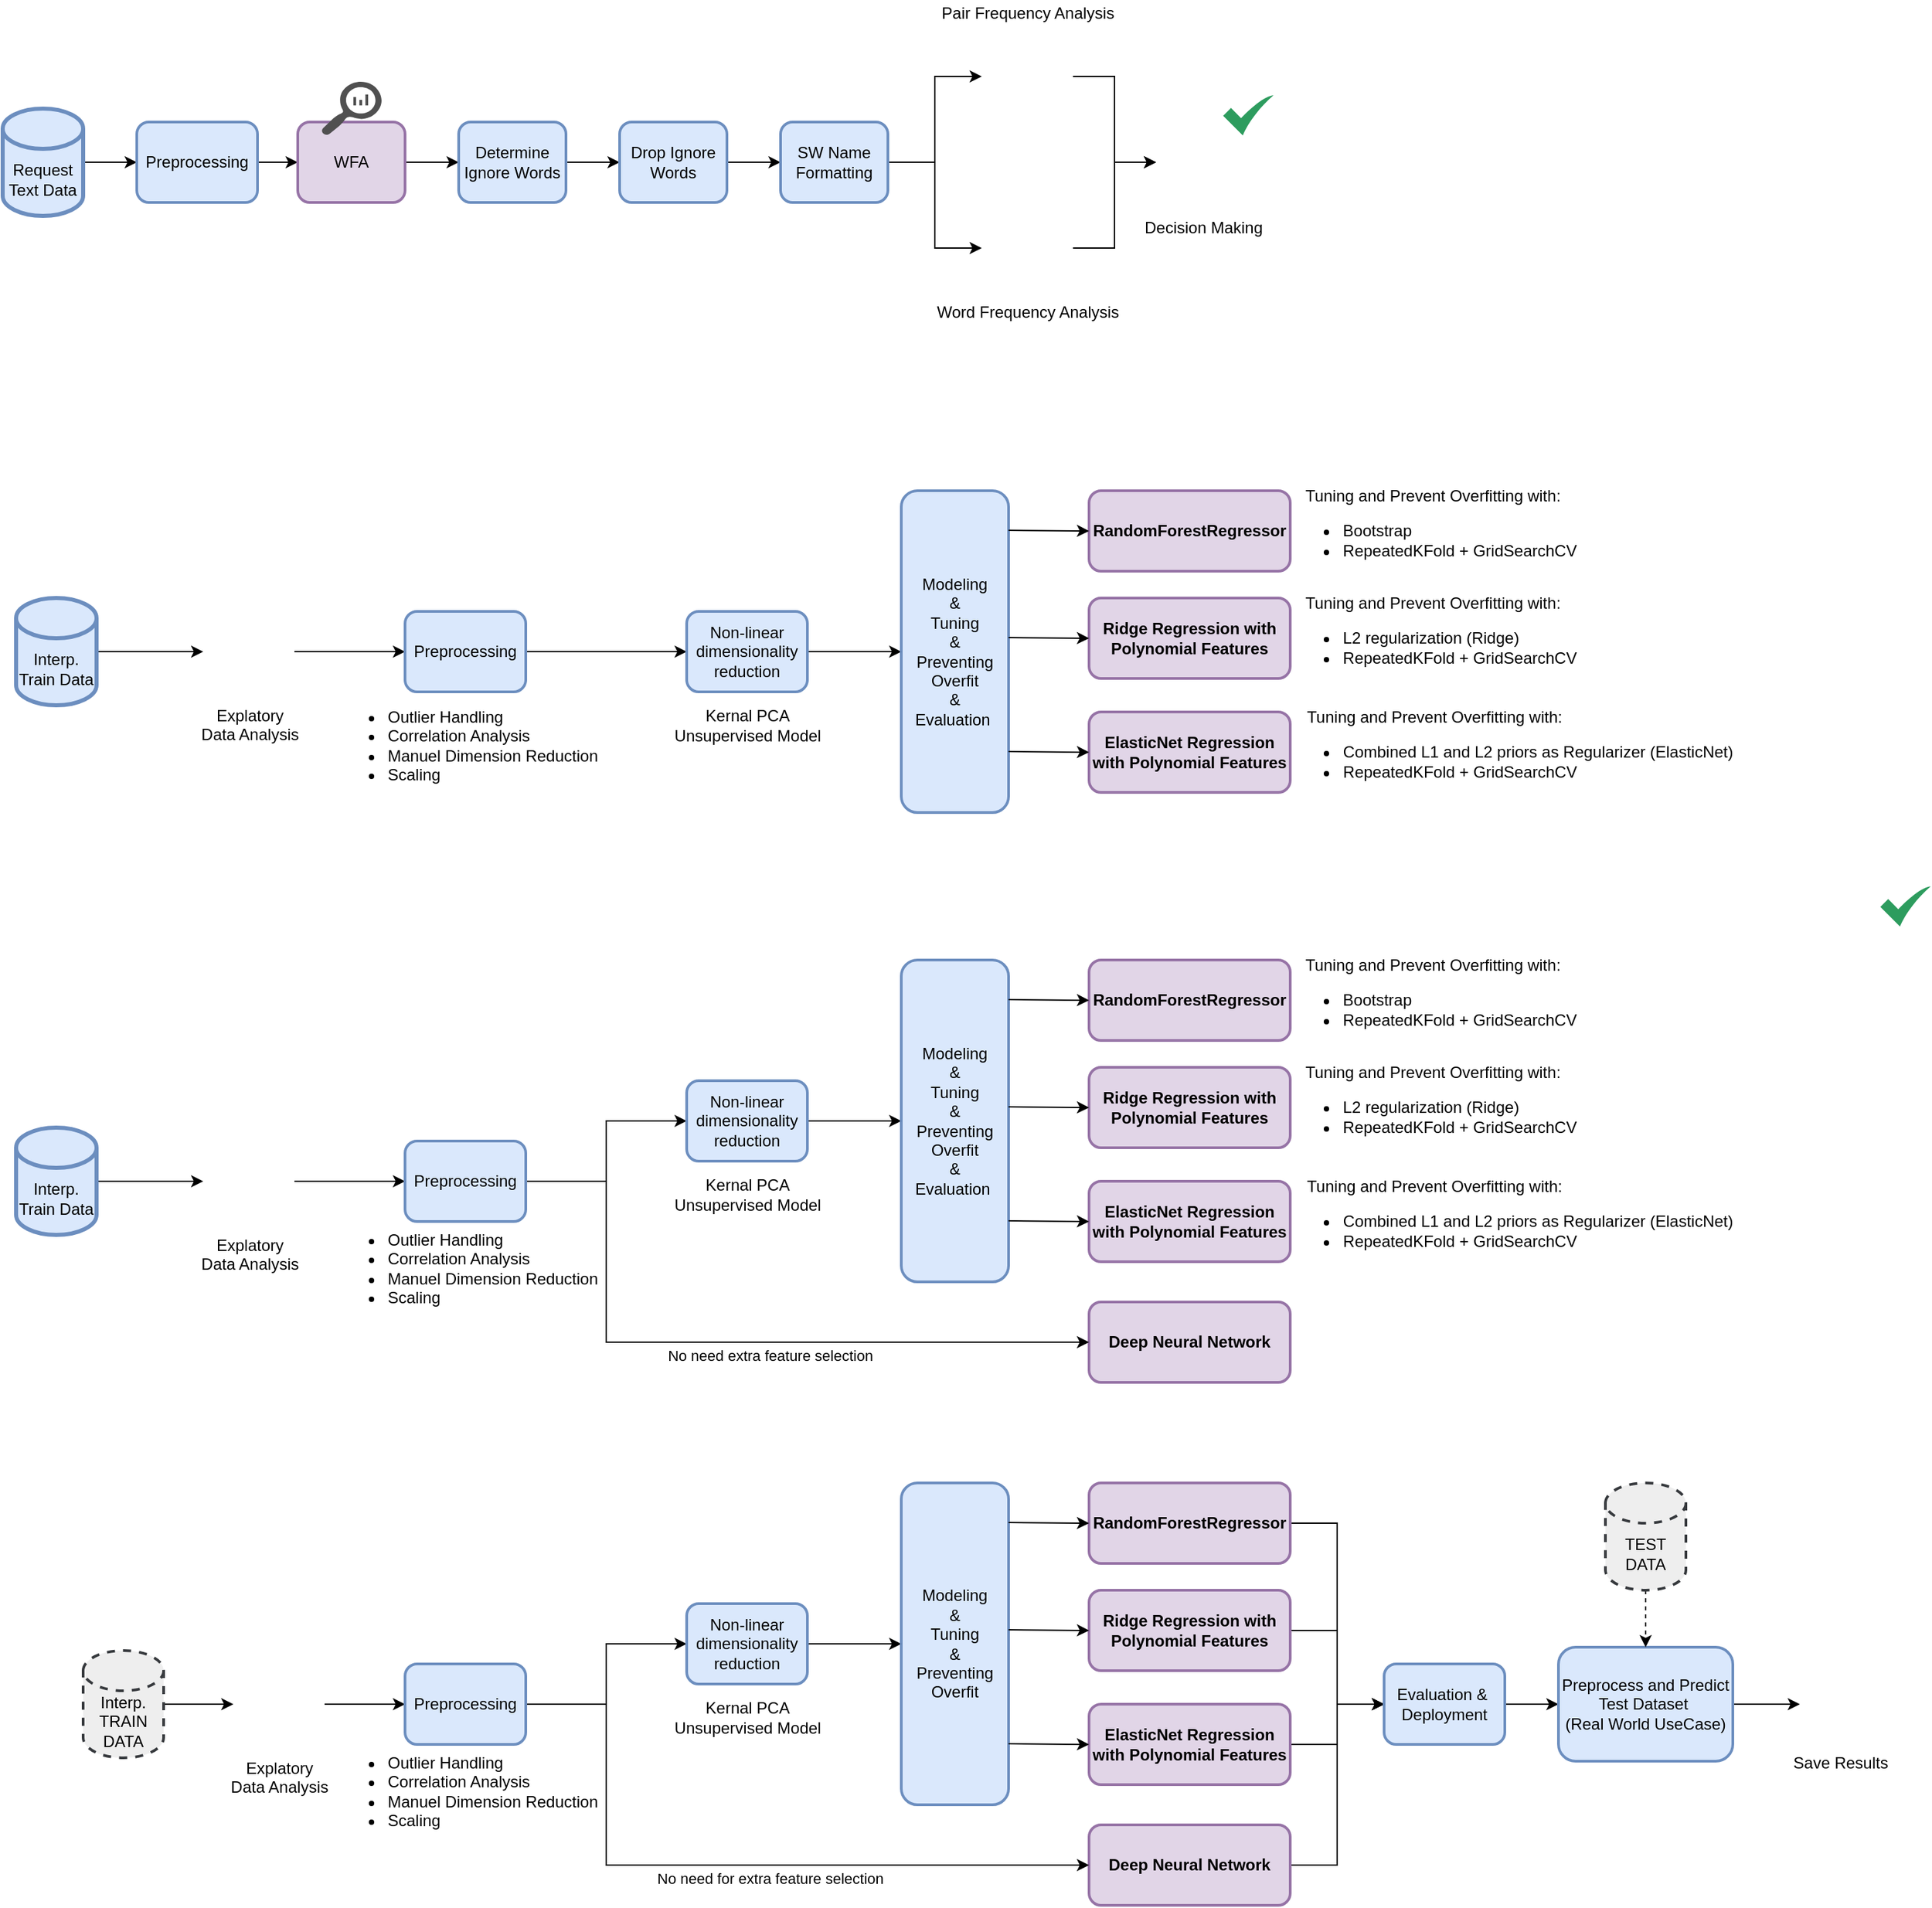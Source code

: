 <mxfile version="15.7.3" type="github">
  <diagram id="saU4nzAp2ynHYXPzJVBw" name="Page-1">
    <mxGraphModel dx="1501" dy="930" grid="1" gridSize="10" guides="1" tooltips="1" connect="1" arrows="1" fold="1" page="1" pageScale="1" pageWidth="827" pageHeight="1169" math="0" shadow="0">
      <root>
        <mxCell id="0" />
        <mxCell id="1" parent="0" />
        <mxCell id="hrQuTuV2ZlKwB52n8Fv6-2" style="edgeStyle=orthogonalEdgeStyle;rounded=0;orthogonalLoop=1;jettySize=auto;html=1;exitX=1;exitY=0.5;exitDx=0;exitDy=0;entryX=0;entryY=0.5;entryDx=0;entryDy=0;exitPerimeter=0;" edge="1" parent="1" source="hrQuTuV2ZlKwB52n8Fv6-14" target="hrQuTuV2ZlKwB52n8Fv6-4">
          <mxGeometry relative="1" as="geometry">
            <mxPoint x="130" y="270" as="sourcePoint" />
          </mxGeometry>
        </mxCell>
        <mxCell id="hrQuTuV2ZlKwB52n8Fv6-3" style="edgeStyle=orthogonalEdgeStyle;rounded=0;orthogonalLoop=1;jettySize=auto;html=1;exitX=1;exitY=0.5;exitDx=0;exitDy=0;entryX=0;entryY=0.5;entryDx=0;entryDy=0;" edge="1" parent="1" source="hrQuTuV2ZlKwB52n8Fv6-4" target="hrQuTuV2ZlKwB52n8Fv6-6">
          <mxGeometry relative="1" as="geometry" />
        </mxCell>
        <mxCell id="hrQuTuV2ZlKwB52n8Fv6-4" value="Preprocessing" style="rounded=1;whiteSpace=wrap;html=1;fillColor=#dae8fc;strokeColor=#6c8ebf;strokeWidth=2;" vertex="1" parent="1">
          <mxGeometry x="140" y="240" width="90" height="60" as="geometry" />
        </mxCell>
        <mxCell id="hrQuTuV2ZlKwB52n8Fv6-5" style="edgeStyle=orthogonalEdgeStyle;rounded=0;orthogonalLoop=1;jettySize=auto;html=1;exitX=1;exitY=0.5;exitDx=0;exitDy=0;entryX=0;entryY=0.5;entryDx=0;entryDy=0;" edge="1" parent="1" source="hrQuTuV2ZlKwB52n8Fv6-6" target="hrQuTuV2ZlKwB52n8Fv6-8">
          <mxGeometry relative="1" as="geometry" />
        </mxCell>
        <mxCell id="hrQuTuV2ZlKwB52n8Fv6-6" value="WFA" style="rounded=1;whiteSpace=wrap;html=1;strokeWidth=2;fillColor=#e1d5e7;strokeColor=#9673a6;" vertex="1" parent="1">
          <mxGeometry x="260" y="240" width="80" height="60" as="geometry" />
        </mxCell>
        <mxCell id="hrQuTuV2ZlKwB52n8Fv6-7" style="edgeStyle=orthogonalEdgeStyle;rounded=0;orthogonalLoop=1;jettySize=auto;html=1;exitX=1;exitY=0.5;exitDx=0;exitDy=0;entryX=0;entryY=0.5;entryDx=0;entryDy=0;" edge="1" parent="1" source="hrQuTuV2ZlKwB52n8Fv6-8" target="hrQuTuV2ZlKwB52n8Fv6-10">
          <mxGeometry relative="1" as="geometry" />
        </mxCell>
        <mxCell id="hrQuTuV2ZlKwB52n8Fv6-8" value="Determine Ignore Words" style="rounded=1;whiteSpace=wrap;html=1;strokeWidth=2;fillColor=#dae8fc;strokeColor=#6c8ebf;" vertex="1" parent="1">
          <mxGeometry x="380" y="240" width="80" height="60" as="geometry" />
        </mxCell>
        <mxCell id="hrQuTuV2ZlKwB52n8Fv6-9" style="edgeStyle=orthogonalEdgeStyle;rounded=0;orthogonalLoop=1;jettySize=auto;html=1;exitX=1;exitY=0.5;exitDx=0;exitDy=0;entryX=0;entryY=0.5;entryDx=0;entryDy=0;" edge="1" parent="1" source="hrQuTuV2ZlKwB52n8Fv6-10" target="hrQuTuV2ZlKwB52n8Fv6-13">
          <mxGeometry relative="1" as="geometry" />
        </mxCell>
        <mxCell id="hrQuTuV2ZlKwB52n8Fv6-10" value="Drop Ignore Words" style="rounded=1;whiteSpace=wrap;html=1;strokeWidth=2;fillColor=#dae8fc;strokeColor=#6c8ebf;" vertex="1" parent="1">
          <mxGeometry x="500" y="240" width="80" height="60" as="geometry" />
        </mxCell>
        <mxCell id="hrQuTuV2ZlKwB52n8Fv6-11" style="edgeStyle=orthogonalEdgeStyle;rounded=0;orthogonalLoop=1;jettySize=auto;html=1;exitX=1;exitY=0.5;exitDx=0;exitDy=0;entryX=0;entryY=0.5;entryDx=0;entryDy=0;" edge="1" parent="1" source="hrQuTuV2ZlKwB52n8Fv6-13" target="hrQuTuV2ZlKwB52n8Fv6-20">
          <mxGeometry relative="1" as="geometry" />
        </mxCell>
        <mxCell id="hrQuTuV2ZlKwB52n8Fv6-12" style="edgeStyle=orthogonalEdgeStyle;rounded=0;orthogonalLoop=1;jettySize=auto;html=1;exitX=1;exitY=0.5;exitDx=0;exitDy=0;entryX=0;entryY=0.5;entryDx=0;entryDy=0;" edge="1" parent="1" source="hrQuTuV2ZlKwB52n8Fv6-13" target="hrQuTuV2ZlKwB52n8Fv6-17">
          <mxGeometry relative="1" as="geometry" />
        </mxCell>
        <mxCell id="hrQuTuV2ZlKwB52n8Fv6-13" value="&lt;span style=&quot;text-align: left&quot;&gt;SW Name Formatting&lt;/span&gt;" style="rounded=1;whiteSpace=wrap;html=1;strokeWidth=2;fillColor=#dae8fc;strokeColor=#6c8ebf;" vertex="1" parent="1">
          <mxGeometry x="620" y="240" width="80" height="60" as="geometry" />
        </mxCell>
        <mxCell id="hrQuTuV2ZlKwB52n8Fv6-14" value="Request Text Data" style="shape=cylinder3;whiteSpace=wrap;html=1;boundedLbl=1;backgroundOutline=1;size=15;fillColor=#dae8fc;strokeColor=#6c8ebf;strokeWidth=3;" vertex="1" parent="1">
          <mxGeometry x="40" y="230" width="60" height="80" as="geometry" />
        </mxCell>
        <mxCell id="hrQuTuV2ZlKwB52n8Fv6-15" value="" style="pointerEvents=1;shadow=0;dashed=0;html=1;strokeColor=none;labelPosition=center;verticalLabelPosition=bottom;verticalAlign=top;align=center;fillColor=#505050;shape=mxgraph.mscae.oms.log_search" vertex="1" parent="1">
          <mxGeometry x="277.5" y="210" width="45" height="40" as="geometry" />
        </mxCell>
        <mxCell id="hrQuTuV2ZlKwB52n8Fv6-16" style="edgeStyle=orthogonalEdgeStyle;rounded=0;orthogonalLoop=1;jettySize=auto;html=1;exitX=1;exitY=0.5;exitDx=0;exitDy=0;entryX=0;entryY=0.5;entryDx=0;entryDy=0;" edge="1" parent="1" source="hrQuTuV2ZlKwB52n8Fv6-17" target="hrQuTuV2ZlKwB52n8Fv6-18">
          <mxGeometry relative="1" as="geometry" />
        </mxCell>
        <mxCell id="hrQuTuV2ZlKwB52n8Fv6-17" value="Word Frequency Analysis" style="shape=image;html=1;verticalAlign=top;verticalLabelPosition=bottom;labelBackgroundColor=#ffffff;imageAspect=0;aspect=fixed;image=https://cdn1.iconfinder.com/data/icons/prettyoffice8/128/Bar-chart.png;strokeWidth=1;" vertex="1" parent="1">
          <mxGeometry x="770" y="300" width="68" height="68" as="geometry" />
        </mxCell>
        <mxCell id="hrQuTuV2ZlKwB52n8Fv6-18" value="Decision Making" style="shape=image;html=1;verticalAlign=top;verticalLabelPosition=bottom;labelBackgroundColor=#ffffff;imageAspect=0;aspect=fixed;image=https://cdn0.iconfinder.com/data/icons/business-startup-10/50/16-128.png;" vertex="1" parent="1">
          <mxGeometry x="900" y="235" width="70" height="70" as="geometry" />
        </mxCell>
        <mxCell id="hrQuTuV2ZlKwB52n8Fv6-19" style="edgeStyle=orthogonalEdgeStyle;rounded=0;orthogonalLoop=1;jettySize=auto;html=1;exitX=1;exitY=0.5;exitDx=0;exitDy=0;" edge="1" parent="1" source="hrQuTuV2ZlKwB52n8Fv6-20" target="hrQuTuV2ZlKwB52n8Fv6-18">
          <mxGeometry relative="1" as="geometry" />
        </mxCell>
        <mxCell id="hrQuTuV2ZlKwB52n8Fv6-20" value="" style="shape=image;html=1;verticalAlign=top;verticalLabelPosition=bottom;labelBackgroundColor=#ffffff;imageAspect=0;aspect=fixed;image=https://cdn1.iconfinder.com/data/icons/prettyoffice8/128/Bar-chart.png" vertex="1" parent="1">
          <mxGeometry x="770" y="172" width="68" height="68" as="geometry" />
        </mxCell>
        <mxCell id="hrQuTuV2ZlKwB52n8Fv6-21" value="&lt;span style=&quot;background-color: rgb(255 , 255 , 255)&quot;&gt;Pair Frequency Analysis&lt;/span&gt;" style="text;html=1;align=center;verticalAlign=middle;resizable=0;points=[];autosize=1;strokeColor=none;fillColor=none;" vertex="1" parent="1">
          <mxGeometry x="734" y="149" width="140" height="20" as="geometry" />
        </mxCell>
        <mxCell id="hrQuTuV2ZlKwB52n8Fv6-22" value="" style="html=1;aspect=fixed;strokeColor=none;shadow=0;align=center;verticalAlign=top;fillColor=#2D9C5E;shape=mxgraph.gcp2.check" vertex="1" parent="1">
          <mxGeometry x="950" y="220" width="37.5" height="30" as="geometry" />
        </mxCell>
        <mxCell id="hrQuTuV2ZlKwB52n8Fv6-25" style="edgeStyle=orthogonalEdgeStyle;rounded=0;orthogonalLoop=1;jettySize=auto;html=1;exitX=1;exitY=0.5;exitDx=0;exitDy=0;exitPerimeter=0;entryX=0;entryY=0.5;entryDx=0;entryDy=0;" edge="1" parent="1" source="hrQuTuV2ZlKwB52n8Fv6-23" target="hrQuTuV2ZlKwB52n8Fv6-24">
          <mxGeometry relative="1" as="geometry" />
        </mxCell>
        <mxCell id="hrQuTuV2ZlKwB52n8Fv6-23" value="Interp.&lt;br&gt;Train Data" style="shape=cylinder3;whiteSpace=wrap;html=1;boundedLbl=1;backgroundOutline=1;size=15;fillColor=#dae8fc;strokeColor=#6c8ebf;strokeWidth=3;" vertex="1" parent="1">
          <mxGeometry x="50" y="990" width="60" height="80" as="geometry" />
        </mxCell>
        <mxCell id="hrQuTuV2ZlKwB52n8Fv6-27" style="edgeStyle=orthogonalEdgeStyle;rounded=0;orthogonalLoop=1;jettySize=auto;html=1;exitX=1;exitY=0.5;exitDx=0;exitDy=0;entryX=0;entryY=0.5;entryDx=0;entryDy=0;" edge="1" parent="1" source="hrQuTuV2ZlKwB52n8Fv6-24" target="hrQuTuV2ZlKwB52n8Fv6-26">
          <mxGeometry relative="1" as="geometry" />
        </mxCell>
        <mxCell id="hrQuTuV2ZlKwB52n8Fv6-24" value="Explatory &lt;br&gt;Data Analysis" style="shape=image;html=1;verticalAlign=top;verticalLabelPosition=bottom;labelBackgroundColor=#ffffff;imageAspect=0;aspect=fixed;image=https://cdn1.iconfinder.com/data/icons/prettyoffice8/128/Bar-chart.png;strokeWidth=1;" vertex="1" parent="1">
          <mxGeometry x="189.5" y="996" width="68" height="68" as="geometry" />
        </mxCell>
        <mxCell id="hrQuTuV2ZlKwB52n8Fv6-33" style="edgeStyle=orthogonalEdgeStyle;rounded=0;orthogonalLoop=1;jettySize=auto;html=1;exitX=1;exitY=0.5;exitDx=0;exitDy=0;" edge="1" parent="1" source="hrQuTuV2ZlKwB52n8Fv6-26" target="hrQuTuV2ZlKwB52n8Fv6-30">
          <mxGeometry relative="1" as="geometry" />
        </mxCell>
        <mxCell id="hrQuTuV2ZlKwB52n8Fv6-26" value="Preprocessing" style="rounded=1;whiteSpace=wrap;html=1;fillColor=#dae8fc;strokeColor=#6c8ebf;strokeWidth=2;" vertex="1" parent="1">
          <mxGeometry x="340" y="1000" width="90" height="60" as="geometry" />
        </mxCell>
        <mxCell id="hrQuTuV2ZlKwB52n8Fv6-28" value="&lt;ul&gt;&lt;li style=&quot;text-align: left&quot;&gt;&lt;span style=&quot;font-size: 12px&quot;&gt;Outlier Handling&lt;/span&gt;&lt;br&gt;&lt;/li&gt;&lt;li style=&quot;text-align: left&quot;&gt;&lt;span style=&quot;font-size: 12px&quot;&gt;Correlation Analysis&lt;/span&gt;&lt;br&gt;&lt;/li&gt;&lt;li style=&quot;text-align: left&quot;&gt;&lt;span style=&quot;font-size: 12px&quot;&gt;Manuel Dimension Reduction&lt;/span&gt;&lt;br&gt;&lt;/li&gt;&lt;li&gt;&lt;div style=&quot;text-align: left&quot;&gt;&lt;span style=&quot;font-size: 12px&quot;&gt;Scaling&lt;/span&gt;&lt;/div&gt;&lt;/li&gt;&lt;/ul&gt;" style="text;html=1;align=center;verticalAlign=middle;resizable=0;points=[];autosize=1;strokeColor=none;fillColor=none;" vertex="1" parent="1">
          <mxGeometry x="280" y="1055" width="210" height="80" as="geometry" />
        </mxCell>
        <mxCell id="hrQuTuV2ZlKwB52n8Fv6-35" style="edgeStyle=orthogonalEdgeStyle;rounded=0;orthogonalLoop=1;jettySize=auto;html=1;exitX=1;exitY=0.5;exitDx=0;exitDy=0;entryX=0;entryY=0.5;entryDx=0;entryDy=0;" edge="1" parent="1" source="hrQuTuV2ZlKwB52n8Fv6-30" target="hrQuTuV2ZlKwB52n8Fv6-34">
          <mxGeometry relative="1" as="geometry" />
        </mxCell>
        <mxCell id="hrQuTuV2ZlKwB52n8Fv6-30" value="&lt;span&gt;Non-linear dimensionality reduction&lt;/span&gt;" style="rounded=1;whiteSpace=wrap;html=1;fillColor=#dae8fc;strokeColor=#6c8ebf;strokeWidth=2;" vertex="1" parent="1">
          <mxGeometry x="550" y="955" width="90" height="60" as="geometry" />
        </mxCell>
        <mxCell id="hrQuTuV2ZlKwB52n8Fv6-32" value="Kernal PCA &lt;br&gt;Unsupervised Model" style="text;html=1;align=center;verticalAlign=middle;resizable=0;points=[];autosize=1;strokeColor=none;fillColor=none;" vertex="1" parent="1">
          <mxGeometry x="535" y="1025" width="120" height="30" as="geometry" />
        </mxCell>
        <mxCell id="hrQuTuV2ZlKwB52n8Fv6-34" value="&lt;span&gt;Modeling &lt;br&gt;&amp;amp; &lt;br&gt;Tuning &lt;br&gt;&amp;amp;&lt;br&gt;Preventing Overfit&lt;br&gt;&amp;amp;&lt;br&gt;Evaluation&amp;nbsp;&lt;/span&gt;" style="rounded=1;whiteSpace=wrap;html=1;fillColor=#dae8fc;strokeColor=#6c8ebf;strokeWidth=2;" vertex="1" parent="1">
          <mxGeometry x="710" y="865" width="80" height="240" as="geometry" />
        </mxCell>
        <mxCell id="hrQuTuV2ZlKwB52n8Fv6-36" value="&lt;b&gt;RandomForestRegressor&lt;/b&gt;" style="rounded=1;whiteSpace=wrap;html=1;strokeWidth=2;fillColor=#e1d5e7;strokeColor=#9673a6;" vertex="1" parent="1">
          <mxGeometry x="850" y="865" width="150" height="60" as="geometry" />
        </mxCell>
        <mxCell id="hrQuTuV2ZlKwB52n8Fv6-38" style="edgeStyle=orthogonalEdgeStyle;rounded=0;orthogonalLoop=1;jettySize=auto;html=1;exitX=1;exitY=0.5;exitDx=0;exitDy=0;entryX=0;entryY=0.5;entryDx=0;entryDy=0;" edge="1" parent="1" target="hrQuTuV2ZlKwB52n8Fv6-36">
          <mxGeometry relative="1" as="geometry">
            <mxPoint x="790" y="894.5" as="sourcePoint" />
            <mxPoint x="830" y="894.5" as="targetPoint" />
          </mxGeometry>
        </mxCell>
        <mxCell id="hrQuTuV2ZlKwB52n8Fv6-39" value="Tuning and Prevent Overfitting with:&lt;br&gt;&lt;div style=&quot;text-align: left&quot;&gt;&lt;ul&gt;&lt;li&gt;&lt;span style=&quot;font-size: 12px&quot;&gt;Bootstrap&amp;nbsp;&lt;/span&gt;&lt;br&gt;&lt;/li&gt;&lt;li&gt;&lt;span style=&quot;font-size: 12px&quot;&gt;RepeatedKFold +&amp;nbsp;GridSearchCV&lt;/span&gt;&lt;br&gt;&lt;/li&gt;&lt;/ul&gt;&lt;/div&gt;" style="text;html=1;align=center;verticalAlign=middle;resizable=0;points=[];autosize=1;strokeColor=none;fillColor=none;" vertex="1" parent="1">
          <mxGeometry x="991" y="860" width="230" height="70" as="geometry" />
        </mxCell>
        <mxCell id="hrQuTuV2ZlKwB52n8Fv6-42" value="&lt;b&gt;Ridge Regression with Polynomial Features&lt;/b&gt;" style="rounded=1;whiteSpace=wrap;html=1;strokeWidth=2;fillColor=#e1d5e7;strokeColor=#9673a6;" vertex="1" parent="1">
          <mxGeometry x="850" y="945" width="150" height="60" as="geometry" />
        </mxCell>
        <mxCell id="hrQuTuV2ZlKwB52n8Fv6-43" style="edgeStyle=orthogonalEdgeStyle;rounded=0;orthogonalLoop=1;jettySize=auto;html=1;exitX=1;exitY=0.5;exitDx=0;exitDy=0;entryX=0;entryY=0.5;entryDx=0;entryDy=0;" edge="1" parent="1" target="hrQuTuV2ZlKwB52n8Fv6-42">
          <mxGeometry relative="1" as="geometry">
            <mxPoint x="790" y="974.5" as="sourcePoint" />
            <mxPoint x="830" y="974.5" as="targetPoint" />
          </mxGeometry>
        </mxCell>
        <mxCell id="hrQuTuV2ZlKwB52n8Fv6-44" value="Tuning and Prevent Overfitting with:&lt;br&gt;&lt;div style=&quot;text-align: left&quot;&gt;&lt;ul&gt;&lt;li&gt;&lt;span style=&quot;font-size: 12px&quot;&gt;L2 regularization (Ridge)&lt;/span&gt;&lt;/li&gt;&lt;li&gt;&lt;span style=&quot;font-size: 12px&quot;&gt;RepeatedKFold +&amp;nbsp;GridSearchCV&lt;/span&gt;&lt;br&gt;&lt;/li&gt;&lt;/ul&gt;&lt;/div&gt;" style="text;html=1;align=center;verticalAlign=middle;resizable=0;points=[];autosize=1;strokeColor=none;fillColor=none;" vertex="1" parent="1">
          <mxGeometry x="991" y="940" width="230" height="70" as="geometry" />
        </mxCell>
        <mxCell id="hrQuTuV2ZlKwB52n8Fv6-45" value="&lt;b&gt;ElasticNet Regression with Polynomial Features&lt;/b&gt;" style="rounded=1;whiteSpace=wrap;html=1;strokeWidth=2;fillColor=#e1d5e7;strokeColor=#9673a6;" vertex="1" parent="1">
          <mxGeometry x="850" y="1030" width="150" height="60" as="geometry" />
        </mxCell>
        <mxCell id="hrQuTuV2ZlKwB52n8Fv6-46" style="edgeStyle=orthogonalEdgeStyle;rounded=0;orthogonalLoop=1;jettySize=auto;html=1;exitX=1;exitY=0.5;exitDx=0;exitDy=0;entryX=0;entryY=0.5;entryDx=0;entryDy=0;" edge="1" parent="1" target="hrQuTuV2ZlKwB52n8Fv6-45">
          <mxGeometry relative="1" as="geometry">
            <mxPoint x="790" y="1059.5" as="sourcePoint" />
            <mxPoint x="830" y="1059.5" as="targetPoint" />
          </mxGeometry>
        </mxCell>
        <mxCell id="hrQuTuV2ZlKwB52n8Fv6-49" value="&lt;div style=&quot;text-align: left&quot;&gt;&lt;span style=&quot;font-size: 12px&quot;&gt;&amp;nbsp; &amp;nbsp; Tuning and Prevent Overfitting with:&lt;/span&gt;&lt;/div&gt;&lt;div&gt;&lt;ul&gt;&lt;li style=&quot;text-align: left&quot;&gt;&lt;span style=&quot;font-size: 12px&quot;&gt;Combined L1 and L2 priors&amp;nbsp;&lt;/span&gt;&lt;span style=&quot;font-size: 12px&quot;&gt;as&amp;nbsp;&lt;/span&gt;&lt;span style=&quot;font-size: 12px&quot;&gt;Regularizer (ElasticNet)&amp;nbsp;&lt;/span&gt;&lt;/li&gt;&lt;li&gt;&lt;div style=&quot;text-align: left&quot;&gt;&lt;span style=&quot;font-size: 12px&quot;&gt;RepeatedKFold +&amp;nbsp;GridSearchCV&lt;/span&gt;&lt;/div&gt;&lt;/li&gt;&lt;/ul&gt;&lt;/div&gt;" style="text;html=1;align=center;verticalAlign=middle;resizable=0;points=[];autosize=1;strokeColor=none;fillColor=none;" vertex="1" parent="1">
          <mxGeometry x="996" y="1025" width="340" height="70" as="geometry" />
        </mxCell>
        <mxCell id="hrQuTuV2ZlKwB52n8Fv6-50" value="&lt;b&gt;Deep Neural Network&lt;/b&gt;" style="rounded=1;whiteSpace=wrap;html=1;strokeWidth=2;fillColor=#e1d5e7;strokeColor=#9673a6;" vertex="1" parent="1">
          <mxGeometry x="850" y="1120" width="150" height="60" as="geometry" />
        </mxCell>
        <mxCell id="hrQuTuV2ZlKwB52n8Fv6-55" style="edgeStyle=orthogonalEdgeStyle;rounded=0;orthogonalLoop=1;jettySize=auto;html=1;" edge="1" parent="1">
          <mxGeometry relative="1" as="geometry">
            <mxPoint x="490" y="1030" as="sourcePoint" />
            <mxPoint x="850" y="1150" as="targetPoint" />
            <Array as="points">
              <mxPoint x="490" y="1150" />
              <mxPoint x="793" y="1150" />
            </Array>
          </mxGeometry>
        </mxCell>
        <mxCell id="hrQuTuV2ZlKwB52n8Fv6-78" value="No need extra feature selection" style="edgeLabel;html=1;align=center;verticalAlign=middle;resizable=0;points=[];" vertex="1" connectable="0" parent="hrQuTuV2ZlKwB52n8Fv6-55">
          <mxGeometry x="0.008" relative="1" as="geometry">
            <mxPoint y="10" as="offset" />
          </mxGeometry>
        </mxCell>
        <mxCell id="hrQuTuV2ZlKwB52n8Fv6-56" style="edgeStyle=orthogonalEdgeStyle;rounded=0;orthogonalLoop=1;jettySize=auto;html=1;exitX=1;exitY=0.5;exitDx=0;exitDy=0;exitPerimeter=0;entryX=0;entryY=0.5;entryDx=0;entryDy=0;" edge="1" parent="1" source="hrQuTuV2ZlKwB52n8Fv6-57" target="hrQuTuV2ZlKwB52n8Fv6-59">
          <mxGeometry relative="1" as="geometry" />
        </mxCell>
        <mxCell id="hrQuTuV2ZlKwB52n8Fv6-57" value="Interp.&lt;br&gt;Train Data" style="shape=cylinder3;whiteSpace=wrap;html=1;boundedLbl=1;backgroundOutline=1;size=15;fillColor=#dae8fc;strokeColor=#6c8ebf;strokeWidth=3;" vertex="1" parent="1">
          <mxGeometry x="50" y="595" width="60" height="80" as="geometry" />
        </mxCell>
        <mxCell id="hrQuTuV2ZlKwB52n8Fv6-58" style="edgeStyle=orthogonalEdgeStyle;rounded=0;orthogonalLoop=1;jettySize=auto;html=1;exitX=1;exitY=0.5;exitDx=0;exitDy=0;entryX=0;entryY=0.5;entryDx=0;entryDy=0;" edge="1" parent="1" source="hrQuTuV2ZlKwB52n8Fv6-59" target="hrQuTuV2ZlKwB52n8Fv6-61">
          <mxGeometry relative="1" as="geometry" />
        </mxCell>
        <mxCell id="hrQuTuV2ZlKwB52n8Fv6-59" value="Explatory &lt;br&gt;Data Analysis" style="shape=image;html=1;verticalAlign=top;verticalLabelPosition=bottom;labelBackgroundColor=#ffffff;imageAspect=0;aspect=fixed;image=https://cdn1.iconfinder.com/data/icons/prettyoffice8/128/Bar-chart.png;strokeWidth=1;" vertex="1" parent="1">
          <mxGeometry x="189.5" y="601" width="68" height="68" as="geometry" />
        </mxCell>
        <mxCell id="hrQuTuV2ZlKwB52n8Fv6-60" style="edgeStyle=orthogonalEdgeStyle;rounded=0;orthogonalLoop=1;jettySize=auto;html=1;exitX=1;exitY=0.5;exitDx=0;exitDy=0;" edge="1" parent="1" source="hrQuTuV2ZlKwB52n8Fv6-61" target="hrQuTuV2ZlKwB52n8Fv6-64">
          <mxGeometry relative="1" as="geometry" />
        </mxCell>
        <mxCell id="hrQuTuV2ZlKwB52n8Fv6-61" value="Preprocessing" style="rounded=1;whiteSpace=wrap;html=1;fillColor=#dae8fc;strokeColor=#6c8ebf;strokeWidth=2;" vertex="1" parent="1">
          <mxGeometry x="340" y="605" width="90" height="60" as="geometry" />
        </mxCell>
        <mxCell id="hrQuTuV2ZlKwB52n8Fv6-62" value="&lt;ul&gt;&lt;li style=&quot;text-align: left&quot;&gt;&lt;span style=&quot;font-size: 12px&quot;&gt;Outlier Handling&lt;/span&gt;&lt;br&gt;&lt;/li&gt;&lt;li style=&quot;text-align: left&quot;&gt;&lt;span style=&quot;font-size: 12px&quot;&gt;Correlation Analysis&lt;/span&gt;&lt;br&gt;&lt;/li&gt;&lt;li style=&quot;text-align: left&quot;&gt;&lt;span style=&quot;font-size: 12px&quot;&gt;Manuel Dimension Reduction&lt;/span&gt;&lt;br&gt;&lt;/li&gt;&lt;li&gt;&lt;div style=&quot;text-align: left&quot;&gt;&lt;span style=&quot;font-size: 12px&quot;&gt;Scaling&lt;/span&gt;&lt;/div&gt;&lt;/li&gt;&lt;/ul&gt;" style="text;html=1;align=center;verticalAlign=middle;resizable=0;points=[];autosize=1;strokeColor=none;fillColor=none;" vertex="1" parent="1">
          <mxGeometry x="280" y="665" width="210" height="80" as="geometry" />
        </mxCell>
        <mxCell id="hrQuTuV2ZlKwB52n8Fv6-63" style="edgeStyle=orthogonalEdgeStyle;rounded=0;orthogonalLoop=1;jettySize=auto;html=1;exitX=1;exitY=0.5;exitDx=0;exitDy=0;entryX=0;entryY=0.5;entryDx=0;entryDy=0;" edge="1" parent="1" source="hrQuTuV2ZlKwB52n8Fv6-64" target="hrQuTuV2ZlKwB52n8Fv6-66">
          <mxGeometry relative="1" as="geometry" />
        </mxCell>
        <mxCell id="hrQuTuV2ZlKwB52n8Fv6-64" value="&lt;span&gt;Non-linear dimensionality reduction&lt;/span&gt;" style="rounded=1;whiteSpace=wrap;html=1;fillColor=#dae8fc;strokeColor=#6c8ebf;strokeWidth=2;" vertex="1" parent="1">
          <mxGeometry x="550" y="605" width="90" height="60" as="geometry" />
        </mxCell>
        <mxCell id="hrQuTuV2ZlKwB52n8Fv6-65" value="Kernal PCA &lt;br&gt;Unsupervised Model" style="text;html=1;align=center;verticalAlign=middle;resizable=0;points=[];autosize=1;strokeColor=none;fillColor=none;" vertex="1" parent="1">
          <mxGeometry x="535" y="675" width="120" height="30" as="geometry" />
        </mxCell>
        <mxCell id="hrQuTuV2ZlKwB52n8Fv6-66" value="&lt;span&gt;Modeling &lt;br&gt;&amp;amp; &lt;br&gt;Tuning &lt;br&gt;&amp;amp;&lt;br&gt;Preventing Overfit&lt;br&gt;&amp;amp;&lt;br&gt;Evaluation&amp;nbsp;&lt;/span&gt;" style="rounded=1;whiteSpace=wrap;html=1;fillColor=#dae8fc;strokeColor=#6c8ebf;strokeWidth=2;" vertex="1" parent="1">
          <mxGeometry x="710" y="515" width="80" height="240" as="geometry" />
        </mxCell>
        <mxCell id="hrQuTuV2ZlKwB52n8Fv6-67" value="&lt;b&gt;RandomForestRegressor&lt;/b&gt;" style="rounded=1;whiteSpace=wrap;html=1;strokeWidth=2;fillColor=#e1d5e7;strokeColor=#9673a6;" vertex="1" parent="1">
          <mxGeometry x="850" y="515" width="150" height="60" as="geometry" />
        </mxCell>
        <mxCell id="hrQuTuV2ZlKwB52n8Fv6-68" style="edgeStyle=orthogonalEdgeStyle;rounded=0;orthogonalLoop=1;jettySize=auto;html=1;exitX=1;exitY=0.5;exitDx=0;exitDy=0;entryX=0;entryY=0.5;entryDx=0;entryDy=0;" edge="1" parent="1" target="hrQuTuV2ZlKwB52n8Fv6-67">
          <mxGeometry relative="1" as="geometry">
            <mxPoint x="790" y="544.5" as="sourcePoint" />
            <mxPoint x="830" y="544.5" as="targetPoint" />
          </mxGeometry>
        </mxCell>
        <mxCell id="hrQuTuV2ZlKwB52n8Fv6-69" value="Tuning and Prevent Overfitting with:&lt;br&gt;&lt;div style=&quot;text-align: left&quot;&gt;&lt;ul&gt;&lt;li&gt;&lt;span style=&quot;font-size: 12px&quot;&gt;Bootstrap&amp;nbsp;&lt;/span&gt;&lt;br&gt;&lt;/li&gt;&lt;li&gt;&lt;span style=&quot;font-size: 12px&quot;&gt;RepeatedKFold +&amp;nbsp;GridSearchCV&lt;/span&gt;&lt;br&gt;&lt;/li&gt;&lt;/ul&gt;&lt;/div&gt;" style="text;html=1;align=center;verticalAlign=middle;resizable=0;points=[];autosize=1;strokeColor=none;fillColor=none;" vertex="1" parent="1">
          <mxGeometry x="991" y="510" width="230" height="70" as="geometry" />
        </mxCell>
        <mxCell id="hrQuTuV2ZlKwB52n8Fv6-70" value="&lt;b&gt;Ridge Regression with Polynomial Features&lt;/b&gt;" style="rounded=1;whiteSpace=wrap;html=1;strokeWidth=2;fillColor=#e1d5e7;strokeColor=#9673a6;" vertex="1" parent="1">
          <mxGeometry x="850" y="595" width="150" height="60" as="geometry" />
        </mxCell>
        <mxCell id="hrQuTuV2ZlKwB52n8Fv6-71" style="edgeStyle=orthogonalEdgeStyle;rounded=0;orthogonalLoop=1;jettySize=auto;html=1;exitX=1;exitY=0.5;exitDx=0;exitDy=0;entryX=0;entryY=0.5;entryDx=0;entryDy=0;" edge="1" parent="1" target="hrQuTuV2ZlKwB52n8Fv6-70">
          <mxGeometry relative="1" as="geometry">
            <mxPoint x="790" y="624.5" as="sourcePoint" />
            <mxPoint x="830" y="624.5" as="targetPoint" />
          </mxGeometry>
        </mxCell>
        <mxCell id="hrQuTuV2ZlKwB52n8Fv6-72" value="Tuning and Prevent Overfitting with:&lt;br&gt;&lt;div style=&quot;text-align: left&quot;&gt;&lt;ul&gt;&lt;li&gt;&lt;span style=&quot;font-size: 12px&quot;&gt;L2 regularization (Ridge)&lt;/span&gt;&lt;/li&gt;&lt;li&gt;&lt;span style=&quot;font-size: 12px&quot;&gt;RepeatedKFold +&amp;nbsp;GridSearchCV&lt;/span&gt;&lt;br&gt;&lt;/li&gt;&lt;/ul&gt;&lt;/div&gt;" style="text;html=1;align=center;verticalAlign=middle;resizable=0;points=[];autosize=1;strokeColor=none;fillColor=none;" vertex="1" parent="1">
          <mxGeometry x="991" y="590" width="230" height="70" as="geometry" />
        </mxCell>
        <mxCell id="hrQuTuV2ZlKwB52n8Fv6-73" value="&lt;b&gt;ElasticNet Regression with Polynomial Features&lt;/b&gt;" style="rounded=1;whiteSpace=wrap;html=1;strokeWidth=2;fillColor=#e1d5e7;strokeColor=#9673a6;" vertex="1" parent="1">
          <mxGeometry x="850" y="680" width="150" height="60" as="geometry" />
        </mxCell>
        <mxCell id="hrQuTuV2ZlKwB52n8Fv6-74" style="edgeStyle=orthogonalEdgeStyle;rounded=0;orthogonalLoop=1;jettySize=auto;html=1;exitX=1;exitY=0.5;exitDx=0;exitDy=0;entryX=0;entryY=0.5;entryDx=0;entryDy=0;" edge="1" parent="1" target="hrQuTuV2ZlKwB52n8Fv6-73">
          <mxGeometry relative="1" as="geometry">
            <mxPoint x="790" y="709.5" as="sourcePoint" />
            <mxPoint x="830" y="709.5" as="targetPoint" />
          </mxGeometry>
        </mxCell>
        <mxCell id="hrQuTuV2ZlKwB52n8Fv6-75" value="&lt;div style=&quot;text-align: left&quot;&gt;&lt;span style=&quot;font-size: 12px&quot;&gt;&amp;nbsp; &amp;nbsp; Tuning and Prevent Overfitting with:&lt;/span&gt;&lt;/div&gt;&lt;div&gt;&lt;ul&gt;&lt;li style=&quot;text-align: left&quot;&gt;&lt;span style=&quot;font-size: 12px&quot;&gt;Combined L1 and L2 priors&amp;nbsp;&lt;/span&gt;&lt;span style=&quot;font-size: 12px&quot;&gt;as&amp;nbsp;&lt;/span&gt;&lt;span style=&quot;font-size: 12px&quot;&gt;Regularizer (ElasticNet)&amp;nbsp;&lt;/span&gt;&lt;/li&gt;&lt;li&gt;&lt;div style=&quot;text-align: left&quot;&gt;&lt;span style=&quot;font-size: 12px&quot;&gt;RepeatedKFold +&amp;nbsp;GridSearchCV&lt;/span&gt;&lt;/div&gt;&lt;/li&gt;&lt;/ul&gt;&lt;/div&gt;" style="text;html=1;align=center;verticalAlign=middle;resizable=0;points=[];autosize=1;strokeColor=none;fillColor=none;" vertex="1" parent="1">
          <mxGeometry x="996" y="675" width="340" height="70" as="geometry" />
        </mxCell>
        <mxCell id="hrQuTuV2ZlKwB52n8Fv6-79" style="edgeStyle=orthogonalEdgeStyle;rounded=0;orthogonalLoop=1;jettySize=auto;html=1;exitX=1;exitY=0.5;exitDx=0;exitDy=0;exitPerimeter=0;entryX=0;entryY=0.5;entryDx=0;entryDy=0;" edge="1" parent="1" source="hrQuTuV2ZlKwB52n8Fv6-80" target="hrQuTuV2ZlKwB52n8Fv6-82">
          <mxGeometry relative="1" as="geometry" />
        </mxCell>
        <mxCell id="hrQuTuV2ZlKwB52n8Fv6-80" value="Interp.&lt;br&gt;TRAIN DATA" style="shape=cylinder3;whiteSpace=wrap;html=1;boundedLbl=1;backgroundOutline=1;size=15;fillColor=#eeeeee;strokeColor=#36393d;strokeWidth=2;dashed=1;" vertex="1" parent="1">
          <mxGeometry x="100" y="1380" width="60" height="80" as="geometry" />
        </mxCell>
        <mxCell id="hrQuTuV2ZlKwB52n8Fv6-81" style="edgeStyle=orthogonalEdgeStyle;rounded=0;orthogonalLoop=1;jettySize=auto;html=1;exitX=1;exitY=0.5;exitDx=0;exitDy=0;entryX=0;entryY=0.5;entryDx=0;entryDy=0;" edge="1" parent="1" source="hrQuTuV2ZlKwB52n8Fv6-82" target="hrQuTuV2ZlKwB52n8Fv6-84">
          <mxGeometry relative="1" as="geometry" />
        </mxCell>
        <mxCell id="hrQuTuV2ZlKwB52n8Fv6-82" value="Explatory &lt;br&gt;Data Analysis" style="shape=image;html=1;verticalAlign=top;verticalLabelPosition=bottom;labelBackgroundColor=#ffffff;imageAspect=0;aspect=fixed;image=https://cdn1.iconfinder.com/data/icons/prettyoffice8/128/Bar-chart.png;strokeWidth=1;" vertex="1" parent="1">
          <mxGeometry x="212" y="1386" width="68" height="68" as="geometry" />
        </mxCell>
        <mxCell id="hrQuTuV2ZlKwB52n8Fv6-83" style="edgeStyle=orthogonalEdgeStyle;rounded=0;orthogonalLoop=1;jettySize=auto;html=1;exitX=1;exitY=0.5;exitDx=0;exitDy=0;" edge="1" parent="1" source="hrQuTuV2ZlKwB52n8Fv6-84" target="hrQuTuV2ZlKwB52n8Fv6-87">
          <mxGeometry relative="1" as="geometry" />
        </mxCell>
        <mxCell id="hrQuTuV2ZlKwB52n8Fv6-84" value="Preprocessing" style="rounded=1;whiteSpace=wrap;html=1;fillColor=#dae8fc;strokeColor=#6c8ebf;strokeWidth=2;" vertex="1" parent="1">
          <mxGeometry x="340" y="1390" width="90" height="60" as="geometry" />
        </mxCell>
        <mxCell id="hrQuTuV2ZlKwB52n8Fv6-85" value="&lt;ul&gt;&lt;li style=&quot;text-align: left&quot;&gt;&lt;span style=&quot;font-size: 12px&quot;&gt;Outlier Handling&lt;/span&gt;&lt;br&gt;&lt;/li&gt;&lt;li style=&quot;text-align: left&quot;&gt;&lt;span style=&quot;font-size: 12px&quot;&gt;Correlation Analysis&lt;/span&gt;&lt;br&gt;&lt;/li&gt;&lt;li style=&quot;text-align: left&quot;&gt;&lt;span style=&quot;font-size: 12px&quot;&gt;Manuel Dimension Reduction&lt;/span&gt;&lt;br&gt;&lt;/li&gt;&lt;li&gt;&lt;div style=&quot;text-align: left&quot;&gt;&lt;span style=&quot;font-size: 12px&quot;&gt;Scaling&lt;/span&gt;&lt;/div&gt;&lt;/li&gt;&lt;/ul&gt;" style="text;html=1;align=center;verticalAlign=middle;resizable=0;points=[];autosize=1;strokeColor=none;fillColor=none;" vertex="1" parent="1">
          <mxGeometry x="280" y="1445" width="210" height="80" as="geometry" />
        </mxCell>
        <mxCell id="hrQuTuV2ZlKwB52n8Fv6-86" style="edgeStyle=orthogonalEdgeStyle;rounded=0;orthogonalLoop=1;jettySize=auto;html=1;exitX=1;exitY=0.5;exitDx=0;exitDy=0;entryX=0;entryY=0.5;entryDx=0;entryDy=0;" edge="1" parent="1" source="hrQuTuV2ZlKwB52n8Fv6-87" target="hrQuTuV2ZlKwB52n8Fv6-89">
          <mxGeometry relative="1" as="geometry" />
        </mxCell>
        <mxCell id="hrQuTuV2ZlKwB52n8Fv6-87" value="&lt;span&gt;Non-linear dimensionality reduction&lt;/span&gt;" style="rounded=1;whiteSpace=wrap;html=1;fillColor=#dae8fc;strokeColor=#6c8ebf;strokeWidth=2;" vertex="1" parent="1">
          <mxGeometry x="550" y="1345" width="90" height="60" as="geometry" />
        </mxCell>
        <mxCell id="hrQuTuV2ZlKwB52n8Fv6-88" value="Kernal PCA &lt;br&gt;Unsupervised Model" style="text;html=1;align=center;verticalAlign=middle;resizable=0;points=[];autosize=1;strokeColor=none;fillColor=none;" vertex="1" parent="1">
          <mxGeometry x="535" y="1415" width="120" height="30" as="geometry" />
        </mxCell>
        <mxCell id="hrQuTuV2ZlKwB52n8Fv6-89" value="&lt;span&gt;Modeling &lt;br&gt;&amp;amp; &lt;br&gt;Tuning &lt;br&gt;&amp;amp;&lt;br&gt;Preventing Overfit&lt;br&gt;&lt;/span&gt;" style="rounded=1;whiteSpace=wrap;html=1;fillColor=#dae8fc;strokeColor=#6c8ebf;strokeWidth=2;" vertex="1" parent="1">
          <mxGeometry x="710" y="1255" width="80" height="240" as="geometry" />
        </mxCell>
        <mxCell id="hrQuTuV2ZlKwB52n8Fv6-104" style="edgeStyle=orthogonalEdgeStyle;rounded=0;orthogonalLoop=1;jettySize=auto;html=1;exitX=1;exitY=0.5;exitDx=0;exitDy=0;entryX=0;entryY=0.5;entryDx=0;entryDy=0;" edge="1" parent="1" source="hrQuTuV2ZlKwB52n8Fv6-90" target="hrQuTuV2ZlKwB52n8Fv6-103">
          <mxGeometry relative="1" as="geometry" />
        </mxCell>
        <mxCell id="hrQuTuV2ZlKwB52n8Fv6-90" value="&lt;b&gt;RandomForestRegressor&lt;/b&gt;" style="rounded=1;whiteSpace=wrap;html=1;strokeWidth=2;fillColor=#e1d5e7;strokeColor=#9673a6;" vertex="1" parent="1">
          <mxGeometry x="850" y="1255" width="150" height="60" as="geometry" />
        </mxCell>
        <mxCell id="hrQuTuV2ZlKwB52n8Fv6-91" style="edgeStyle=orthogonalEdgeStyle;rounded=0;orthogonalLoop=1;jettySize=auto;html=1;exitX=1;exitY=0.5;exitDx=0;exitDy=0;entryX=0;entryY=0.5;entryDx=0;entryDy=0;" edge="1" parent="1" target="hrQuTuV2ZlKwB52n8Fv6-90">
          <mxGeometry relative="1" as="geometry">
            <mxPoint x="790" y="1284.5" as="sourcePoint" />
            <mxPoint x="830" y="1284.5" as="targetPoint" />
          </mxGeometry>
        </mxCell>
        <mxCell id="hrQuTuV2ZlKwB52n8Fv6-105" style="edgeStyle=orthogonalEdgeStyle;rounded=0;orthogonalLoop=1;jettySize=auto;html=1;exitX=1;exitY=0.5;exitDx=0;exitDy=0;entryX=0;entryY=0.5;entryDx=0;entryDy=0;" edge="1" parent="1" source="hrQuTuV2ZlKwB52n8Fv6-93" target="hrQuTuV2ZlKwB52n8Fv6-103">
          <mxGeometry relative="1" as="geometry" />
        </mxCell>
        <mxCell id="hrQuTuV2ZlKwB52n8Fv6-93" value="&lt;b&gt;Ridge Regression with Polynomial Features&lt;/b&gt;" style="rounded=1;whiteSpace=wrap;html=1;strokeWidth=2;fillColor=#e1d5e7;strokeColor=#9673a6;" vertex="1" parent="1">
          <mxGeometry x="850" y="1335" width="150" height="60" as="geometry" />
        </mxCell>
        <mxCell id="hrQuTuV2ZlKwB52n8Fv6-94" style="edgeStyle=orthogonalEdgeStyle;rounded=0;orthogonalLoop=1;jettySize=auto;html=1;exitX=1;exitY=0.5;exitDx=0;exitDy=0;entryX=0;entryY=0.5;entryDx=0;entryDy=0;" edge="1" parent="1" target="hrQuTuV2ZlKwB52n8Fv6-93">
          <mxGeometry relative="1" as="geometry">
            <mxPoint x="790" y="1364.5" as="sourcePoint" />
            <mxPoint x="830" y="1364.5" as="targetPoint" />
          </mxGeometry>
        </mxCell>
        <mxCell id="hrQuTuV2ZlKwB52n8Fv6-106" style="edgeStyle=orthogonalEdgeStyle;rounded=0;orthogonalLoop=1;jettySize=auto;html=1;exitX=1;exitY=0.5;exitDx=0;exitDy=0;entryX=0;entryY=0.5;entryDx=0;entryDy=0;" edge="1" parent="1" source="hrQuTuV2ZlKwB52n8Fv6-96" target="hrQuTuV2ZlKwB52n8Fv6-103">
          <mxGeometry relative="1" as="geometry" />
        </mxCell>
        <mxCell id="hrQuTuV2ZlKwB52n8Fv6-96" value="&lt;b&gt;ElasticNet Regression with Polynomial Features&lt;/b&gt;" style="rounded=1;whiteSpace=wrap;html=1;strokeWidth=2;fillColor=#e1d5e7;strokeColor=#9673a6;" vertex="1" parent="1">
          <mxGeometry x="850" y="1420" width="150" height="60" as="geometry" />
        </mxCell>
        <mxCell id="hrQuTuV2ZlKwB52n8Fv6-97" style="edgeStyle=orthogonalEdgeStyle;rounded=0;orthogonalLoop=1;jettySize=auto;html=1;exitX=1;exitY=0.5;exitDx=0;exitDy=0;entryX=0;entryY=0.5;entryDx=0;entryDy=0;" edge="1" parent="1" target="hrQuTuV2ZlKwB52n8Fv6-96">
          <mxGeometry relative="1" as="geometry">
            <mxPoint x="790" y="1449.5" as="sourcePoint" />
            <mxPoint x="830" y="1449.5" as="targetPoint" />
          </mxGeometry>
        </mxCell>
        <mxCell id="hrQuTuV2ZlKwB52n8Fv6-107" style="edgeStyle=orthogonalEdgeStyle;rounded=0;orthogonalLoop=1;jettySize=auto;html=1;exitX=1;exitY=0.5;exitDx=0;exitDy=0;entryX=0;entryY=0.5;entryDx=0;entryDy=0;" edge="1" parent="1" source="hrQuTuV2ZlKwB52n8Fv6-99" target="hrQuTuV2ZlKwB52n8Fv6-103">
          <mxGeometry relative="1" as="geometry" />
        </mxCell>
        <mxCell id="hrQuTuV2ZlKwB52n8Fv6-99" value="&lt;b&gt;Deep Neural Network&lt;/b&gt;" style="rounded=1;whiteSpace=wrap;html=1;strokeWidth=2;fillColor=#e1d5e7;strokeColor=#9673a6;" vertex="1" parent="1">
          <mxGeometry x="850" y="1510" width="150" height="60" as="geometry" />
        </mxCell>
        <mxCell id="hrQuTuV2ZlKwB52n8Fv6-100" style="edgeStyle=orthogonalEdgeStyle;rounded=0;orthogonalLoop=1;jettySize=auto;html=1;" edge="1" parent="1">
          <mxGeometry relative="1" as="geometry">
            <mxPoint x="490" y="1420" as="sourcePoint" />
            <mxPoint x="850" y="1540" as="targetPoint" />
            <Array as="points">
              <mxPoint x="490" y="1540" />
              <mxPoint x="793" y="1540" />
            </Array>
          </mxGeometry>
        </mxCell>
        <mxCell id="hrQuTuV2ZlKwB52n8Fv6-101" value="No need for extra feature selection" style="edgeLabel;html=1;align=center;verticalAlign=middle;resizable=0;points=[];" vertex="1" connectable="0" parent="hrQuTuV2ZlKwB52n8Fv6-100">
          <mxGeometry x="0.008" relative="1" as="geometry">
            <mxPoint y="10" as="offset" />
          </mxGeometry>
        </mxCell>
        <mxCell id="hrQuTuV2ZlKwB52n8Fv6-109" style="edgeStyle=orthogonalEdgeStyle;rounded=0;orthogonalLoop=1;jettySize=auto;html=1;exitX=1;exitY=0.5;exitDx=0;exitDy=0;entryX=0;entryY=0.5;entryDx=0;entryDy=0;" edge="1" parent="1" source="hrQuTuV2ZlKwB52n8Fv6-103" target="hrQuTuV2ZlKwB52n8Fv6-108">
          <mxGeometry relative="1" as="geometry" />
        </mxCell>
        <mxCell id="hrQuTuV2ZlKwB52n8Fv6-103" value="Evaluation &amp;amp;&amp;nbsp;&lt;br&gt;Deployment" style="rounded=1;whiteSpace=wrap;html=1;fillColor=#dae8fc;strokeColor=#6c8ebf;strokeWidth=2;" vertex="1" parent="1">
          <mxGeometry x="1070" y="1390" width="90" height="60" as="geometry" />
        </mxCell>
        <mxCell id="hrQuTuV2ZlKwB52n8Fv6-114" style="edgeStyle=orthogonalEdgeStyle;rounded=0;orthogonalLoop=1;jettySize=auto;html=1;exitX=1;exitY=0.5;exitDx=0;exitDy=0;" edge="1" parent="1" source="hrQuTuV2ZlKwB52n8Fv6-108" target="hrQuTuV2ZlKwB52n8Fv6-112">
          <mxGeometry relative="1" as="geometry" />
        </mxCell>
        <mxCell id="hrQuTuV2ZlKwB52n8Fv6-108" value="Preprocess and Predict Test Dataset&amp;nbsp;&lt;br&gt;(Real World UseCase)" style="rounded=1;whiteSpace=wrap;html=1;fillColor=#dae8fc;strokeColor=#6c8ebf;strokeWidth=2;" vertex="1" parent="1">
          <mxGeometry x="1200" y="1377.5" width="130" height="85" as="geometry" />
        </mxCell>
        <mxCell id="hrQuTuV2ZlKwB52n8Fv6-111" style="edgeStyle=orthogonalEdgeStyle;rounded=0;orthogonalLoop=1;jettySize=auto;html=1;exitX=0.5;exitY=1;exitDx=0;exitDy=0;exitPerimeter=0;entryX=0.5;entryY=0;entryDx=0;entryDy=0;dashed=1;" edge="1" parent="1" source="hrQuTuV2ZlKwB52n8Fv6-110" target="hrQuTuV2ZlKwB52n8Fv6-108">
          <mxGeometry relative="1" as="geometry" />
        </mxCell>
        <mxCell id="hrQuTuV2ZlKwB52n8Fv6-110" value="TEST DATA" style="shape=cylinder3;whiteSpace=wrap;html=1;boundedLbl=1;backgroundOutline=1;size=15;fillColor=#eeeeee;strokeColor=#36393d;strokeWidth=2;dashed=1;" vertex="1" parent="1">
          <mxGeometry x="1235" y="1255" width="60" height="80" as="geometry" />
        </mxCell>
        <mxCell id="hrQuTuV2ZlKwB52n8Fv6-112" value="Save Results" style="shape=image;html=1;verticalAlign=top;verticalLabelPosition=bottom;labelBackgroundColor=#ffffff;imageAspect=0;aspect=fixed;image=https://cdn3.iconfinder.com/data/icons/document-icons-2/30/647702-excel-128.png" vertex="1" parent="1">
          <mxGeometry x="1380" y="1390" width="60" height="60" as="geometry" />
        </mxCell>
        <mxCell id="hrQuTuV2ZlKwB52n8Fv6-115" value="" style="html=1;aspect=fixed;strokeColor=none;shadow=0;align=center;verticalAlign=top;fillColor=#2D9C5E;shape=mxgraph.gcp2.check" vertex="1" parent="1">
          <mxGeometry x="1440" y="810" width="37.5" height="30" as="geometry" />
        </mxCell>
      </root>
    </mxGraphModel>
  </diagram>
</mxfile>
